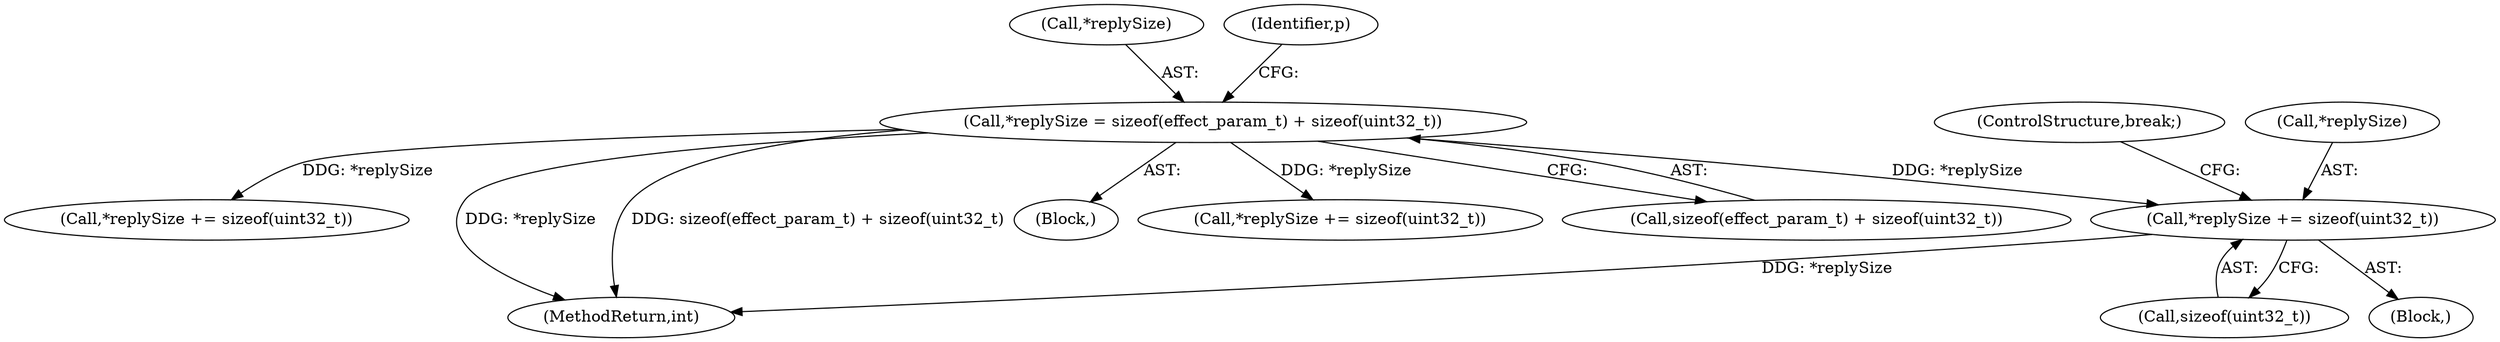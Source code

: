 digraph "0_Android_aeea52da00d210587fb3ed895de3d5f2e0264c88_11@API" {
"1000476" [label="(Call,*replySize += sizeof(uint32_t))"];
"1000376" [label="(Call,*replySize = sizeof(effect_param_t) + sizeof(uint32_t))"];
"1000406" [label="(Block,)"];
"1000379" [label="(Call,sizeof(effect_param_t) + sizeof(uint32_t))"];
"1000377" [label="(Call,*replySize)"];
"1000481" [label="(ControlStructure,break;)"];
"1000426" [label="(Call,*replySize += sizeof(uint32_t))"];
"1000479" [label="(Call,sizeof(uint32_t))"];
"1000376" [label="(Call,*replySize = sizeof(effect_param_t) + sizeof(uint32_t))"];
"1000477" [label="(Call,*replySize)"];
"1001028" [label="(MethodReturn,int)"];
"1000387" [label="(Identifier,p)"];
"1000316" [label="(Block,)"];
"1000451" [label="(Call,*replySize += sizeof(uint32_t))"];
"1000476" [label="(Call,*replySize += sizeof(uint32_t))"];
"1000476" -> "1000406"  [label="AST: "];
"1000476" -> "1000479"  [label="CFG: "];
"1000477" -> "1000476"  [label="AST: "];
"1000479" -> "1000476"  [label="AST: "];
"1000481" -> "1000476"  [label="CFG: "];
"1000476" -> "1001028"  [label="DDG: *replySize"];
"1000376" -> "1000476"  [label="DDG: *replySize"];
"1000376" -> "1000316"  [label="AST: "];
"1000376" -> "1000379"  [label="CFG: "];
"1000377" -> "1000376"  [label="AST: "];
"1000379" -> "1000376"  [label="AST: "];
"1000387" -> "1000376"  [label="CFG: "];
"1000376" -> "1001028"  [label="DDG: *replySize"];
"1000376" -> "1001028"  [label="DDG: sizeof(effect_param_t) + sizeof(uint32_t)"];
"1000376" -> "1000426"  [label="DDG: *replySize"];
"1000376" -> "1000451"  [label="DDG: *replySize"];
}
